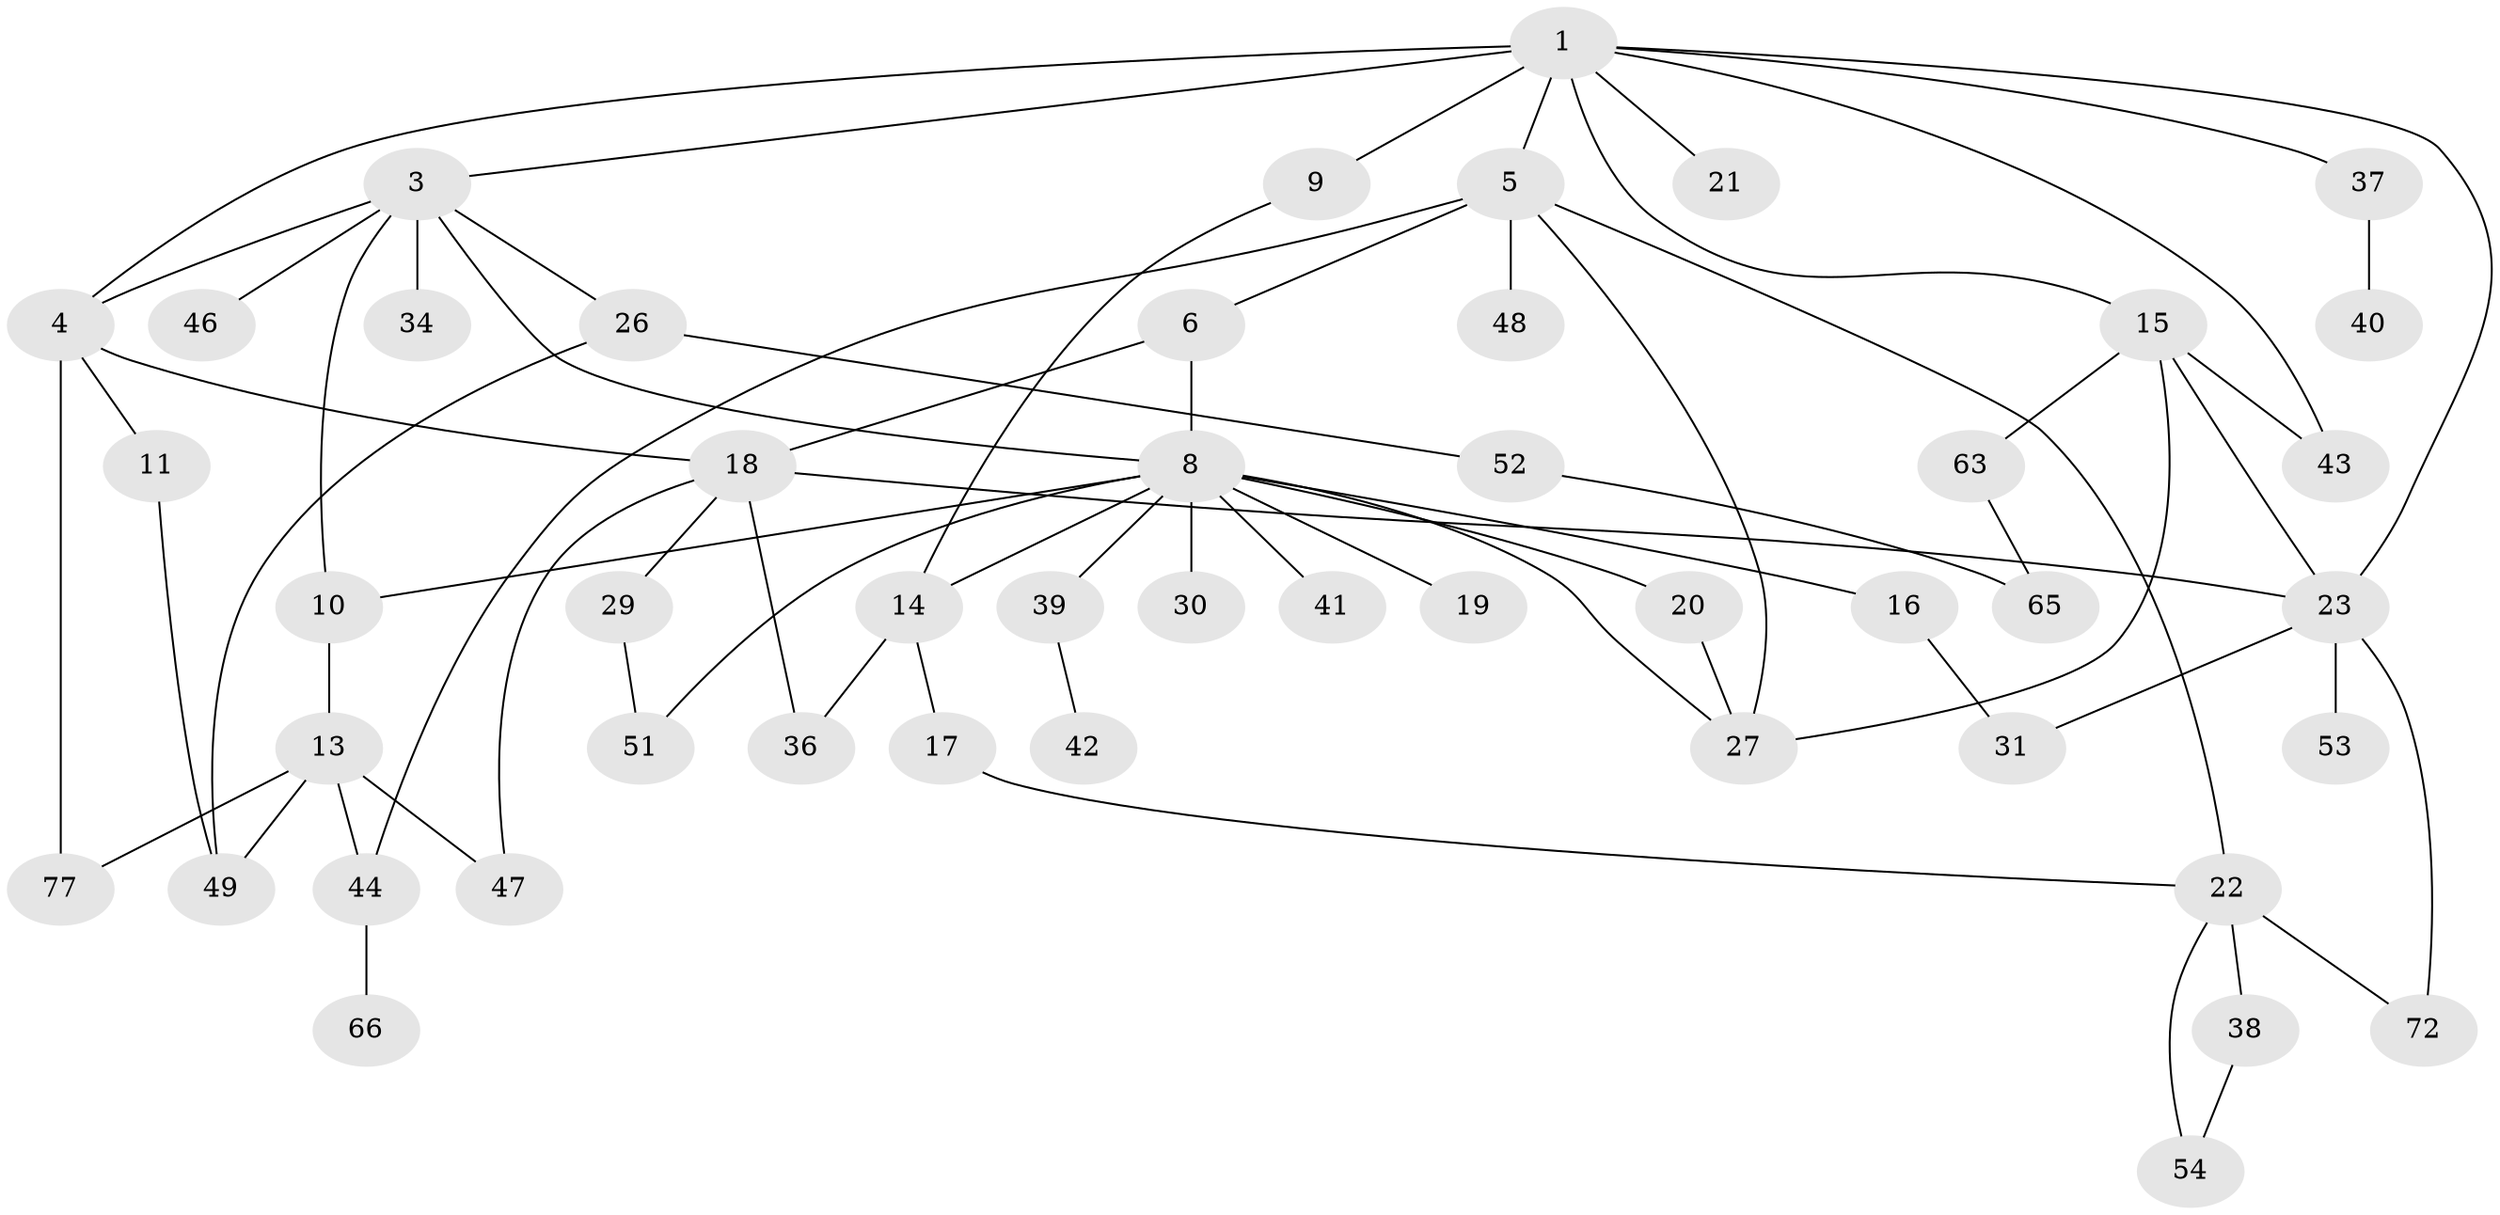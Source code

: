 // Generated by graph-tools (version 1.1) at 2025/51/02/27/25 19:51:39]
// undirected, 48 vertices, 70 edges
graph export_dot {
graph [start="1"]
  node [color=gray90,style=filled];
  1 [super="+2"];
  3 [super="+7"];
  4 [super="+57"];
  5 [super="+24"];
  6;
  8 [super="+12"];
  9 [super="+55"];
  10;
  11 [super="+28"];
  13 [super="+74"];
  14;
  15 [super="+25"];
  16 [super="+61"];
  17 [super="+67"];
  18 [super="+58"];
  19 [super="+35"];
  20;
  21;
  22 [super="+64"];
  23 [super="+33"];
  26 [super="+69"];
  27 [super="+60"];
  29;
  30 [super="+70"];
  31 [super="+32"];
  34 [super="+59"];
  36 [super="+71"];
  37 [super="+75"];
  38;
  39 [super="+73"];
  40;
  41;
  42;
  43 [super="+50"];
  44 [super="+45"];
  46;
  47;
  48;
  49 [super="+68"];
  51 [super="+56"];
  52;
  53;
  54 [super="+62"];
  63;
  65 [super="+76"];
  66;
  72;
  77;
  1 -- 4 [weight=2];
  1 -- 5;
  1 -- 15;
  1 -- 23;
  1 -- 3;
  1 -- 37;
  1 -- 21;
  1 -- 9;
  1 -- 43;
  3 -- 26;
  3 -- 10;
  3 -- 8;
  3 -- 34;
  3 -- 46;
  3 -- 4;
  4 -- 11;
  4 -- 77;
  4 -- 18;
  5 -- 6;
  5 -- 22;
  5 -- 48;
  5 -- 27;
  5 -- 44;
  6 -- 18;
  6 -- 8;
  8 -- 10;
  8 -- 16;
  8 -- 19;
  8 -- 30;
  8 -- 39;
  8 -- 41;
  8 -- 51;
  8 -- 20;
  8 -- 14;
  8 -- 27;
  9 -- 14;
  10 -- 13;
  11 -- 49;
  13 -- 44;
  13 -- 77;
  13 -- 49;
  13 -- 47;
  14 -- 17;
  14 -- 36;
  15 -- 23;
  15 -- 27;
  15 -- 43;
  15 -- 63;
  16 -- 31;
  17 -- 22;
  18 -- 29;
  18 -- 36;
  18 -- 47;
  18 -- 23;
  20 -- 27;
  22 -- 38;
  22 -- 54;
  22 -- 72;
  23 -- 31;
  23 -- 72;
  23 -- 53;
  26 -- 52;
  26 -- 49;
  29 -- 51;
  37 -- 40;
  38 -- 54;
  39 -- 42;
  44 -- 66;
  52 -- 65;
  63 -- 65;
}
